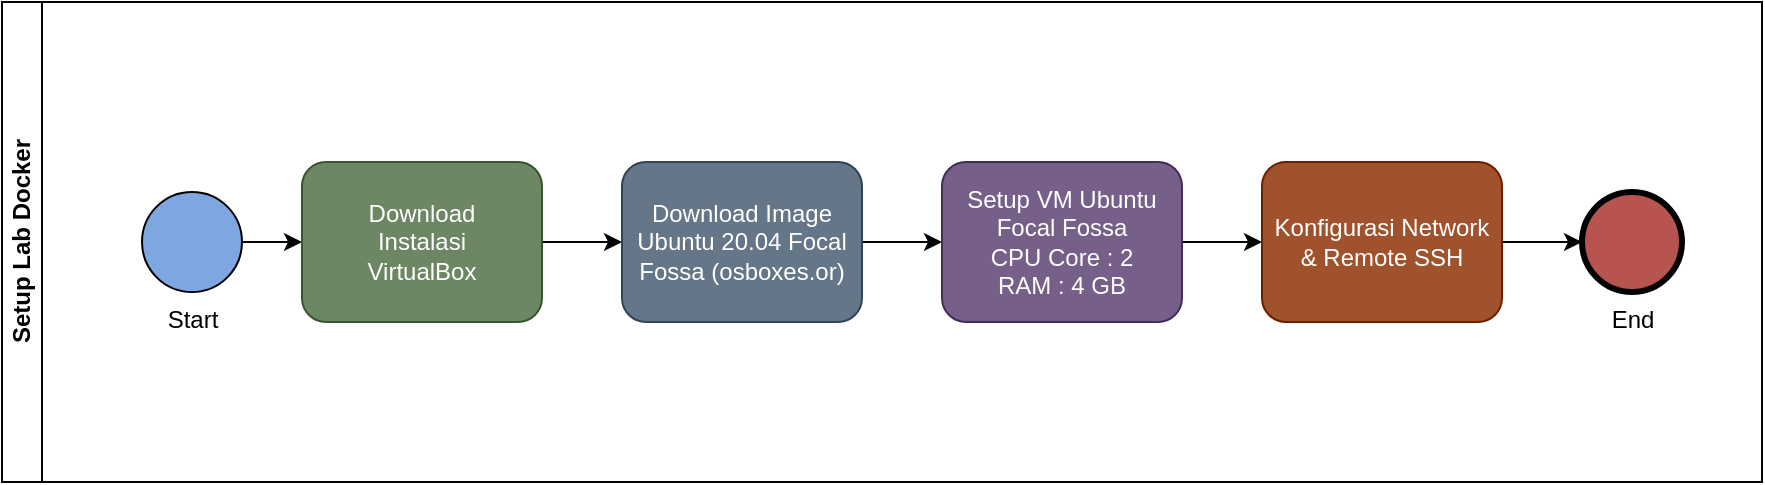 <mxfile version="13.1.14" type="device"><diagram id="prtHgNgQTEPvFCAcTncT" name="Page-1"><mxGraphModel dx="868" dy="443" grid="1" gridSize="10" guides="1" tooltips="1" connect="1" arrows="1" fold="1" page="1" pageScale="1" pageWidth="1169" pageHeight="827" math="0" shadow="0"><root><mxCell id="0"/><mxCell id="1" parent="0"/><object label="Setup Lab Docker" id="HRc34M8uI-bMUeodP_eo-1"><mxCell style="swimlane;html=1;horizontal=0;startSize=20;" vertex="1" parent="1"><mxGeometry x="170" y="160" width="880" height="240" as="geometry"><mxRectangle x="160" y="150" width="30" height="50" as="alternateBounds"/></mxGeometry></mxCell></object><mxCell id="HRc34M8uI-bMUeodP_eo-8" value="" style="edgeStyle=orthogonalEdgeStyle;rounded=0;orthogonalLoop=1;jettySize=auto;html=1;" edge="1" parent="HRc34M8uI-bMUeodP_eo-1" source="HRc34M8uI-bMUeodP_eo-4" target="HRc34M8uI-bMUeodP_eo-7"><mxGeometry relative="1" as="geometry"/></mxCell><mxCell id="HRc34M8uI-bMUeodP_eo-4" value="Start" style="shape=mxgraph.bpmn.shape;html=1;verticalLabelPosition=bottom;labelBackgroundColor=#ffffff;verticalAlign=top;align=center;perimeter=ellipsePerimeter;outlineConnect=0;outline=standard;symbol=general;fillColor=#7EA6E0;" vertex="1" parent="HRc34M8uI-bMUeodP_eo-1"><mxGeometry x="70" y="95" width="50" height="50" as="geometry"/></mxCell><mxCell id="HRc34M8uI-bMUeodP_eo-17" style="edgeStyle=orthogonalEdgeStyle;rounded=0;orthogonalLoop=1;jettySize=auto;html=1;exitX=1;exitY=0.5;exitDx=0;exitDy=0;entryX=0;entryY=0.5;entryDx=0;entryDy=0;" edge="1" parent="HRc34M8uI-bMUeodP_eo-1" source="HRc34M8uI-bMUeodP_eo-7" target="HRc34M8uI-bMUeodP_eo-9"><mxGeometry relative="1" as="geometry"/></mxCell><mxCell id="HRc34M8uI-bMUeodP_eo-7" value="Download&lt;br&gt;Instalasi &lt;br&gt;VirtualBox" style="shape=ext;rounded=1;html=1;whiteSpace=wrap;fillColor=#6d8764;strokeColor=#3A5431;fontColor=#ffffff;" vertex="1" parent="HRc34M8uI-bMUeodP_eo-1"><mxGeometry x="150" y="80" width="120" height="80" as="geometry"/></mxCell><mxCell id="HRc34M8uI-bMUeodP_eo-18" style="edgeStyle=orthogonalEdgeStyle;rounded=0;orthogonalLoop=1;jettySize=auto;html=1;exitX=1;exitY=0.5;exitDx=0;exitDy=0;entryX=0;entryY=0.5;entryDx=0;entryDy=0;" edge="1" parent="HRc34M8uI-bMUeodP_eo-1" source="HRc34M8uI-bMUeodP_eo-9" target="HRc34M8uI-bMUeodP_eo-10"><mxGeometry relative="1" as="geometry"/></mxCell><mxCell id="HRc34M8uI-bMUeodP_eo-9" value="Download Image Ubuntu 20.04 Focal Fossa (osboxes.or)" style="shape=ext;rounded=1;html=1;whiteSpace=wrap;fillColor=#647687;strokeColor=#314354;fontColor=#ffffff;" vertex="1" parent="HRc34M8uI-bMUeodP_eo-1"><mxGeometry x="310" y="80" width="120" height="80" as="geometry"/></mxCell><mxCell id="HRc34M8uI-bMUeodP_eo-19" style="edgeStyle=orthogonalEdgeStyle;rounded=0;orthogonalLoop=1;jettySize=auto;html=1;exitX=1;exitY=0.5;exitDx=0;exitDy=0;entryX=0;entryY=0.5;entryDx=0;entryDy=0;" edge="1" parent="HRc34M8uI-bMUeodP_eo-1" source="HRc34M8uI-bMUeodP_eo-10" target="HRc34M8uI-bMUeodP_eo-11"><mxGeometry relative="1" as="geometry"/></mxCell><mxCell id="HRc34M8uI-bMUeodP_eo-10" value="Setup VM Ubuntu Focal Fossa&lt;br&gt;CPU Core : 2&lt;br&gt;RAM : 4 GB" style="shape=ext;rounded=1;html=1;whiteSpace=wrap;fillColor=#76608a;strokeColor=#432D57;fontColor=#ffffff;" vertex="1" parent="HRc34M8uI-bMUeodP_eo-1"><mxGeometry x="470" y="80" width="120" height="80" as="geometry"/></mxCell><mxCell id="HRc34M8uI-bMUeodP_eo-20" style="edgeStyle=orthogonalEdgeStyle;rounded=0;orthogonalLoop=1;jettySize=auto;html=1;exitX=1;exitY=0.5;exitDx=0;exitDy=0;entryX=0;entryY=0.5;entryDx=0;entryDy=0;" edge="1" parent="HRc34M8uI-bMUeodP_eo-1" source="HRc34M8uI-bMUeodP_eo-11" target="HRc34M8uI-bMUeodP_eo-16"><mxGeometry relative="1" as="geometry"/></mxCell><mxCell id="HRc34M8uI-bMUeodP_eo-11" value="Konfigurasi Network &amp;amp; Remote SSH" style="shape=ext;rounded=1;html=1;whiteSpace=wrap;fillColor=#a0522d;fontColor=#ffffff;strokeColor=#6D1F00;" vertex="1" parent="HRc34M8uI-bMUeodP_eo-1"><mxGeometry x="630" y="80" width="120" height="80" as="geometry"/></mxCell><mxCell id="HRc34M8uI-bMUeodP_eo-16" value="End" style="shape=mxgraph.bpmn.shape;html=1;verticalLabelPosition=bottom;labelBackgroundColor=#ffffff;verticalAlign=top;align=center;perimeter=ellipsePerimeter;outlineConnect=0;outline=end;symbol=general;fillColor=#B85450;strokeColor=#000000;" vertex="1" parent="HRc34M8uI-bMUeodP_eo-1"><mxGeometry x="790" y="95" width="50" height="50" as="geometry"/></mxCell></root></mxGraphModel></diagram></mxfile>